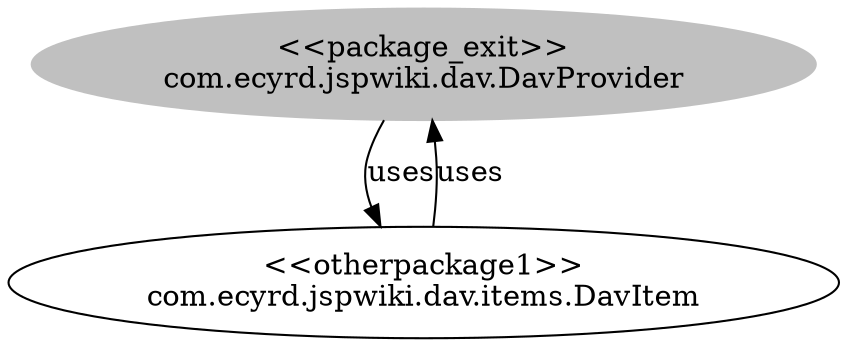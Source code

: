 digraph cd {
	com_ecyrd_jspwiki_dav_DavProvider [label="<<package_exit>>
com.ecyrd.jspwiki.dav.DavProvider",style=filled,color="grey"];
	com_ecyrd_jspwiki_dav_items_DavItem [label="<<otherpackage1>>
com.ecyrd.jspwiki.dav.items.DavItem"];
	com_ecyrd_jspwiki_dav_DavProvider -> com_ecyrd_jspwiki_dav_items_DavItem [label=uses];
	com_ecyrd_jspwiki_dav_items_DavItem -> com_ecyrd_jspwiki_dav_DavProvider [label=uses];
}
